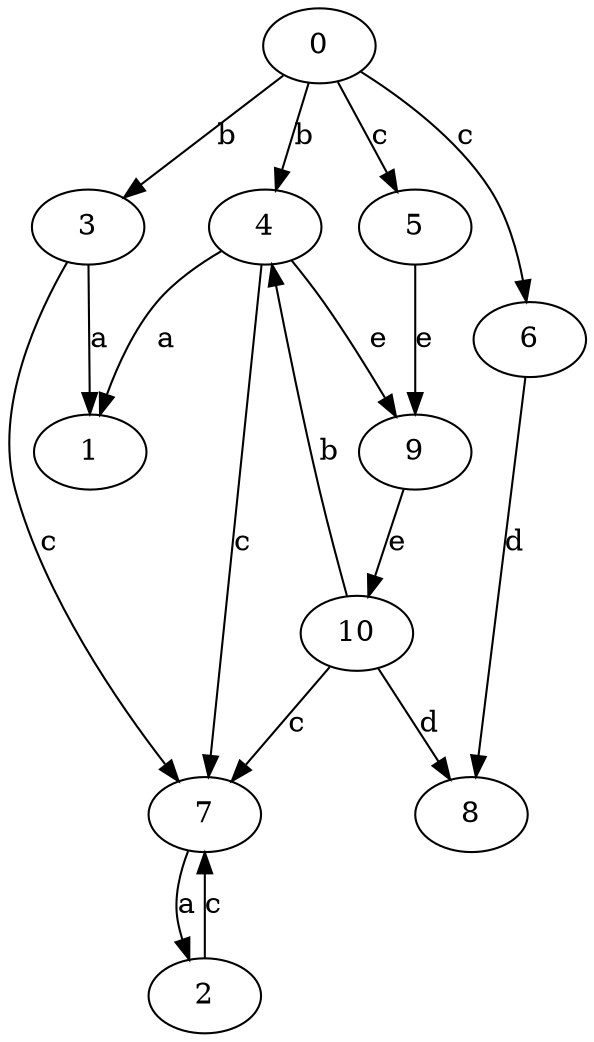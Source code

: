 strict digraph  {
0;
1;
2;
3;
4;
5;
6;
7;
8;
9;
10;
0 -> 3  [label=b];
0 -> 4  [label=b];
0 -> 5  [label=c];
0 -> 6  [label=c];
2 -> 7  [label=c];
3 -> 1  [label=a];
3 -> 7  [label=c];
4 -> 1  [label=a];
4 -> 7  [label=c];
4 -> 9  [label=e];
5 -> 9  [label=e];
6 -> 8  [label=d];
7 -> 2  [label=a];
9 -> 10  [label=e];
10 -> 4  [label=b];
10 -> 7  [label=c];
10 -> 8  [label=d];
}
